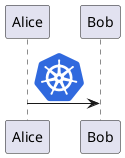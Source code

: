 {
  "sha1": "7jbtmmgibs6n74vz22kkg0tt6zvmldg",
  "insertion": {
    "when": "2024-05-30T20:48:21.218Z",
    "user": "plantuml@gmail.com"
  }
}
@startuml
sprite SVG_WITH_BEZIER <svg role="img" version="1.1" viewBox="0 0 49.462 48" xmlns="http://www.w3.org/2000/svg">
<path d="m29.419 27.573a0.87572 0.87572 0 0 0-0.20855-0.01582 0.89887 0.89887 0 0 0-0.34758 0.09027 0.90859 0.90859 0 0 0-0.43979 1.1769l-0.0067 0.0086 2.0801 5.0254a10.618 10.618 0 0 0 4.2917-5.391l-5.3603-0.90591zm-8.3405 0.71224a0.90737 0.90737 0 0 0-0.8703-0.7059 0.89166 0.89166 0 0 0-0.17879 0.01582l-0.0086-0.01096-5.3137 0.902a10.658 10.658 0 0 0 4.2783 5.353l2.0591-4.9757-0.01611-0.01954a0.89839 0.89839 0 0 0 0.05052-0.55881zm4.4503 1.9513a0.90688 0.90688 0 0 0-1.5994 0.0019h-0.0048l-2.6131 4.7252a10.644 10.644 0 0 0 5.8089 0.2988q0.53588-0.12197 1.0469-0.29246l-2.6192-4.7337zm8.2722-10.976-4.0205 3.5985 0.0019 0.01144a0.90859 0.90859 0 0 0 0.35612 1.5599l0.0048 0.02173 5.2076 1.5001a10.8 10.8 0 0 0-1.5503-6.6911zm-7.4695 0.40319a0.90859 0.90859 0 0 0 1.4423 0.69273l0.01582 0.0067 4.3993-3.1195a10.696 10.696 0 0 0-6.1679-2.9733l0.30563 5.3918zm-4.6588 0.71273a0.90737 0.90737 0 0 0 1.4401-0.69517l0.0224-0.01077 0.30563-5.4001a10.899 10.899 0 0 0-1.0979 0.18904 10.602 10.602 0 0 0-5.1069 2.7828l4.4281 3.139zm-2.3606 4.0802a0.90737 0.90737 0 0 0 0.35661-1.5601l0.0048-0.02126-4.0427-3.6161a10.599 10.599 0 0 0-1.5045 6.7104l5.182-1.4952zm3.9266 1.5884 1.4913 0.71711 1.4869-0.71541 0.36928-1.6055-1.0291-1.2869h-1.6562l-1.032 1.285z" fill="#3069de" stroke-width=".24392"/>
<path d="m49.383 29.207-4.2495-18.458a3.3178 3.3178 0 0 0-1.7789-2.2131l-17.201-8.2127a3.3146 3.3146 0 0 0-2.855 0l-17.198 8.2171a3.3168 3.3168 0 0 0-1.7794 2.2128l-4.2427 18.458a3.2478 3.2478 0 0 0-9.532e-4 1.4172 3.2944 3.2944 0 0 0 0.11976 0.41905 3.1953 3.1953 0 0 0 0.32758 0.66491c0.0583 0.08903 0.11976 0.17562 0.1866 0.25953l11.904 14.8c0.05195 0.06444 0.10928 0.12318 0.16611 0.18295a3.2742 3.2742 0 0 0 0.62784 0.52027 3.3962 3.3962 0 0 0 0.94079 0.40905 3.2436 3.2436 0 0 0 0.83663 0.11537h0.18514l18.905-0.0048a3.1693 3.1693 0 0 0 0.34393-0.02021 3.2854 3.2854 0 0 0 0.48515-0.09218 3.3836 3.3836 0 0 0 0.33685-0.10781c0.08608-0.03289 0.17196-0.06587 0.2549-0.10562a3.4005 3.4005 0 0 0 0.36075-0.2005 3.2449 3.2449 0 0 0 0.78956-0.69882l0.36295-0.45124 11.537-14.352a3.216 3.216 0 0 0 0.51418-0.92322 3.3344 3.3344 0 0 0 0.12196-0.42051 3.2397 3.2397 0 0 0-9.53e-4 -1.4169zm-17.842 7.179a3.5406 3.5406 0 0 0 0.17148 0.41539 0.80834 0.80834 0 0 0-0.07979 0.60735 9.6036 9.6036 0 0 0 0.91274 1.6342 8.5518 8.5518 0 0 1 0.55198 0.82054c0.04147 0.07683 0.09562 0.19586 0.13489 0.27709a1.0342 1.0342 0 1 1-1.8611 0.87981c-0.03927-0.08045-0.09389-0.18782-0.12732-0.26391a8.6042 8.6042 0 0 1-0.2988-0.94348 9.587 9.587 0 0 0-0.70638-1.7311 0.81346 0.81346 0 0 0-0.5254-0.3188c-0.03289-0.05681-0.15489-0.28026-0.22026-0.39588a13.322 13.322 0 0 1-9.5001-0.0244l-0.23294 0.42222a0.83639 0.83639 0 0 0-0.44368 0.21611 7.1998 7.1998 0 0 0-0.79712 1.8494 8.5125 8.5125 0 0 1-0.2971 0.94347c-0.03289 0.07559-0.08808 0.18148-0.12732 0.26172v0.0019l-0.0019 0.0019a1.0337 1.0337 0 1 1-1.8584-0.88199c0.0388-0.08169 0.09075-0.20001 0.13171-0.27685a8.5803 8.5803 0 0 1 0.55174-0.82273 10.056 10.056 0 0 0 0.93176-1.6747 1.0215 1.0215 0 0 0-0.0917-0.58223l0.18732-0.44881a13.396 13.396 0 0 1-5.9364-7.4119l-0.44857 0.07635a1.1415 1.1415 0 0 0-0.59223-0.20855 9.6404 9.6404 0 0 0-1.7943 0.52808 8.6807 8.6807 0 0 1-0.92371 0.35368c-0.074391 0.0205-0.18172 0.04099-0.2666 0.05948-0.00686 0.0029-0.012688 0.0057-0.019513 0.0067a0.14761 0.14761 0 0 1-0.015852 0.0019 1.0332 1.0332 0 1 1-0.4571-2.006l0.01488-0.0038 0.00906-0.0029c0.086106-0.02021 0.19635-0.04881 0.2749-0.06387a8.6029 8.6029 0 0 1 0.98786-0.0795 9.6075 9.6075 0 0 0 1.845-0.30294 1.4233 1.4233 0 0 0 0.44246-0.44637l0.431-0.12586a13.321 13.321 0 0 1 2.1009-9.2866l-0.33001-0.29417a1.1435 1.1435 0 0 0-0.20684-0.59418 9.6019 9.6019 0 0 0-1.5311-1.0757 8.5981 8.5981 0 0 1-0.85347-0.49905c-0.06244-0.04661-0.14537-0.11659-0.21318-0.17172l-0.01535-0.01077a1.091 1.091 0 0 1-0.25319-1.5177 0.99177 0.99177 0 0 1 0.8203-0.36294 1.2269 1.2269 0 0 1 0.7176 0.27075c0.06997 0.05491 0.16586 0.1283 0.22806 0.18172a8.5988 8.5988 0 0 1 0.6781 0.71955 9.6062 9.6062 0 0 0 1.3879 1.2542 0.81297 0.81297 0 0 0 0.6115 0.05929q0.18392 0.13415 0.37124 0.26391a13.242 13.242 0 0 1 6.7265-3.8427 13.428 13.428 0 0 1 1.8611-0.28611l0.0244-0.43515a1.122 1.122 0 0 0 0.33417-0.5327 9.6287 9.6287 0 0 0-0.11464-1.8669 8.6508 8.6508 0 0 1-0.1405-0.97908c-0.0029-0.074877 0.0019-0.1783 0.0029-0.26367 0-0.00976-0.0029-0.019265-0.0029-0.028778a1.0347 1.0347 0 1 1 2.0589-9.533e-4c0 0.090253 0.0057 0.21001 0.0019 0.2927a8.5637 8.5637 0 0 1-0.14122 0.97884 9.6429 9.6429 0 0 0-0.11659 1.8674 0.81566 0.81566 0 0 0 0.33636 0.51466c0.0038 0.07439 0.01582 0.3227 0.02488 0.45954a13.491 13.491 0 0 1 8.5449 4.1288l0.39173-0.27977a1.144 1.144 0 0 0 0.62442-0.06778 9.6424 9.6424 0 0 0 1.3879-1.2557 8.538 8.538 0 0 1 0.6798-0.71955c0.0632-0.05414 0.15854-0.12684 0.2283-0.18196a1.0347 1.0347 0 1 1 1.2825 1.6094c-0.06901 0.05586-0.16025 0.13366-0.22659 0.18294a8.5603 8.5603 0 0 1-0.85542 0.49906 9.6334 9.6334 0 0 0-1.5311 1.0757 0.81395 0.81395 0 0 0-0.19317 0.58295c-0.05729 0.05271-0.25856 0.23099-0.36515 0.32758a13.376 13.376 0 0 1 2.1445 9.2647l0.41563 0.12098a1.1574 1.1574 0 0 0 0.44392 0.44661 9.626 9.626 0 0 0 1.846 0.30367 8.6933 8.6933 0 0 1 0.98689 0.07902c0.08655 0.01582 0.21172 0.05052 0.30001 0.07073a1.0332 1.0332 0 1 1-0.45807 2.0057l-0.01487-0.0019c-0.0067-0.0019-0.01315-0.0057-0.02021-0.0067-0.08493-0.01849-0.19148-0.03708-0.26587-0.05662a8.5714 8.5714 0 0 1-0.92322-0.35661 9.629 9.629 0 0 0-1.796-0.52808 0.81395 0.81395 0 0 0-0.57614 0.21392q-0.21952-0.04175-0.44002-0.07712a13.396 13.396 0 0 1-5.934 7.4651z" fill="#3069de" stroke-width=".24392"/>
</svg>



Alice->Bob : <$SVG_WITH_BEZIER>

@enduml
